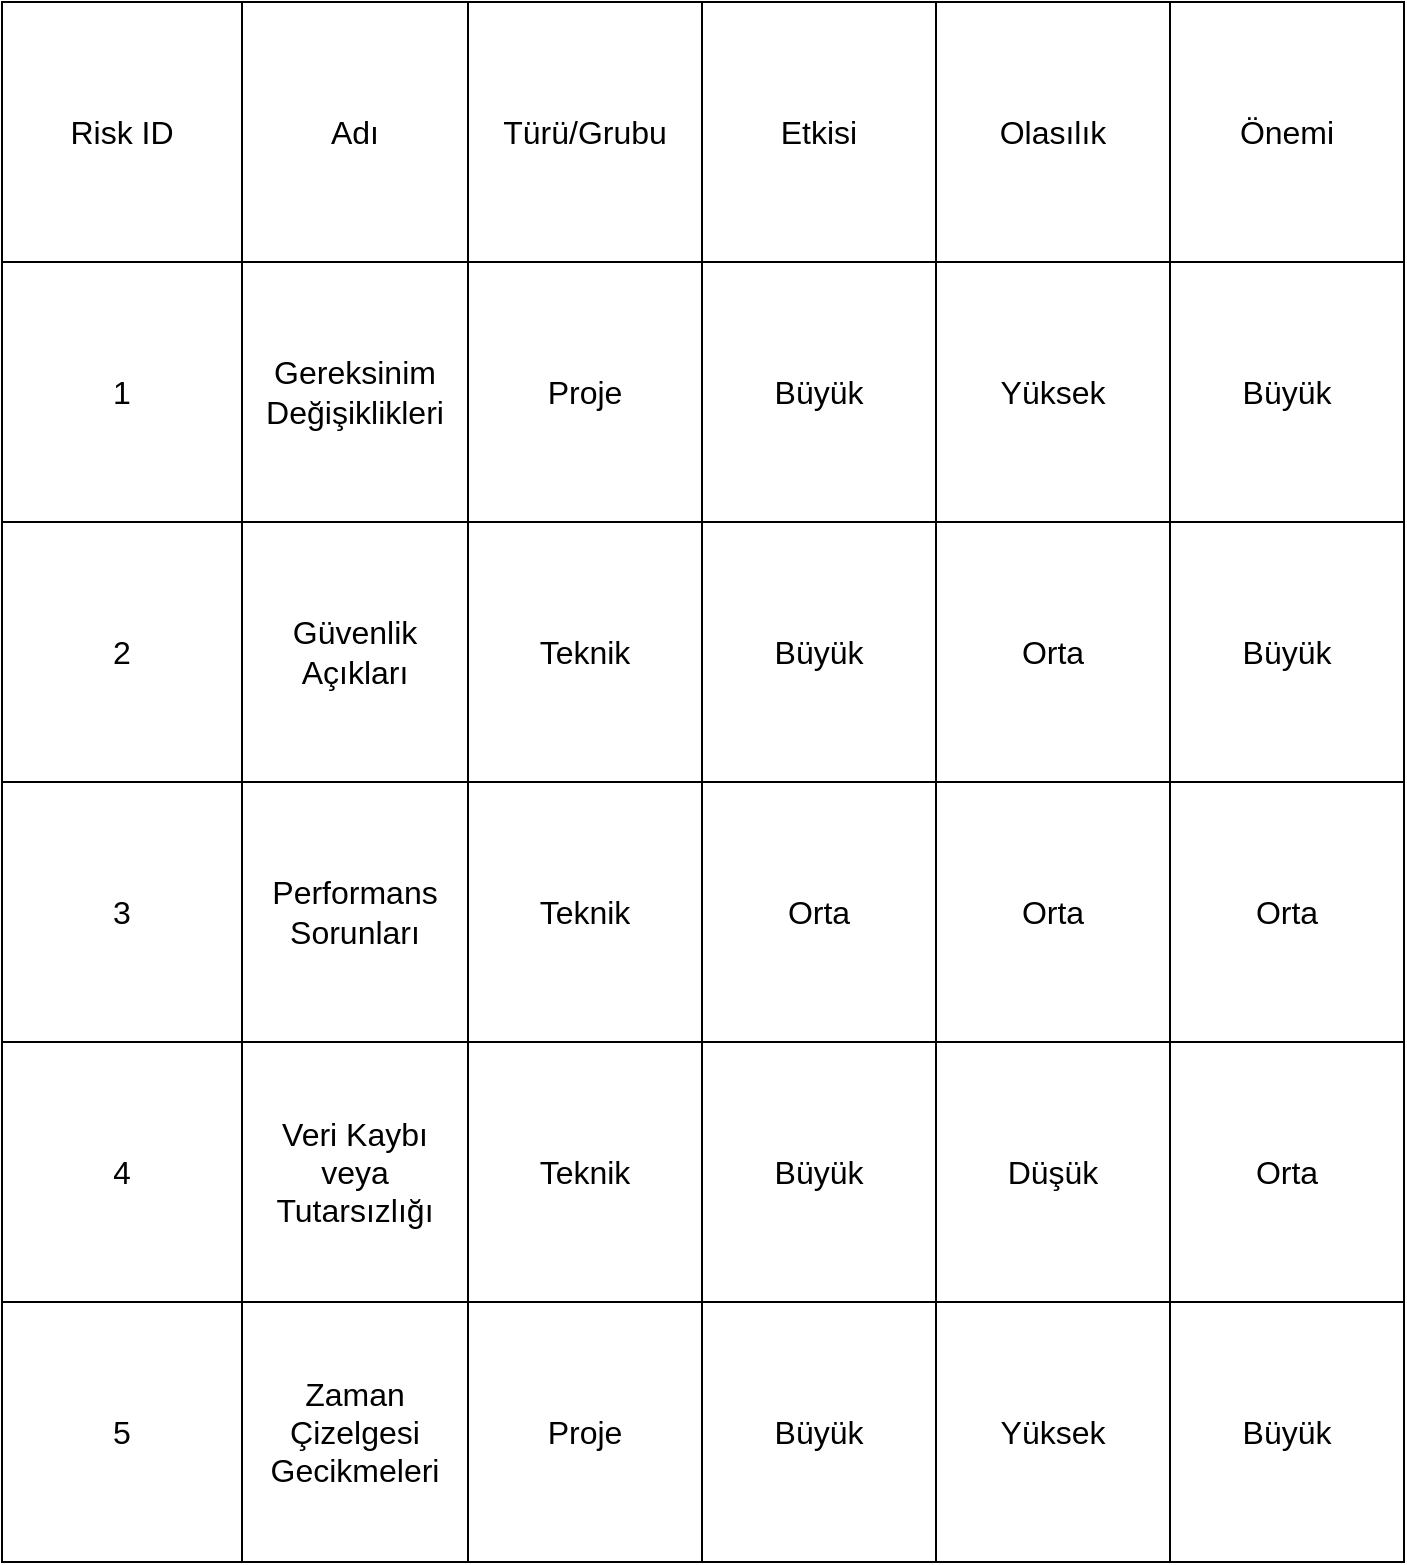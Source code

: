 <mxfile version="27.0.5">
  <diagram name="Page-1" id="QbJG8KMcHQeRiId4Mdfd">
    <mxGraphModel dx="1244" dy="699" grid="1" gridSize="10" guides="1" tooltips="1" connect="1" arrows="1" fold="1" page="1" pageScale="1" pageWidth="850" pageHeight="1100" math="0" shadow="0">
      <root>
        <mxCell id="0" />
        <mxCell id="1" parent="0" />
        <mxCell id="gtT5XJ50OUc2QHJN14Wy-1" value="" style="shape=table;startSize=0;container=1;collapsible=0;childLayout=tableLayout;fontSize=16;" parent="1" vertex="1">
          <mxGeometry x="30" y="80" width="701" height="780" as="geometry" />
        </mxCell>
        <mxCell id="gtT5XJ50OUc2QHJN14Wy-2" value="" style="shape=tableRow;horizontal=0;startSize=0;swimlaneHead=0;swimlaneBody=0;strokeColor=inherit;top=0;left=0;bottom=0;right=0;collapsible=0;dropTarget=0;fillColor=none;points=[[0,0.5],[1,0.5]];portConstraint=eastwest;fontSize=16;" parent="gtT5XJ50OUc2QHJN14Wy-1" vertex="1">
          <mxGeometry width="701" height="130" as="geometry" />
        </mxCell>
        <mxCell id="gtT5XJ50OUc2QHJN14Wy-3" value="Risk ID" style="shape=partialRectangle;html=1;whiteSpace=wrap;connectable=0;strokeColor=inherit;overflow=hidden;fillColor=none;top=0;left=0;bottom=0;right=0;pointerEvents=1;fontSize=16;" parent="gtT5XJ50OUc2QHJN14Wy-2" vertex="1">
          <mxGeometry width="120" height="130" as="geometry">
            <mxRectangle width="120" height="130" as="alternateBounds" />
          </mxGeometry>
        </mxCell>
        <mxCell id="gtT5XJ50OUc2QHJN14Wy-4" value="Adı" style="shape=partialRectangle;html=1;whiteSpace=wrap;connectable=0;strokeColor=inherit;overflow=hidden;fillColor=none;top=0;left=0;bottom=0;right=0;pointerEvents=1;fontSize=16;" parent="gtT5XJ50OUc2QHJN14Wy-2" vertex="1">
          <mxGeometry x="120" width="113" height="130" as="geometry">
            <mxRectangle width="113" height="130" as="alternateBounds" />
          </mxGeometry>
        </mxCell>
        <mxCell id="gtT5XJ50OUc2QHJN14Wy-5" value="Türü/Grubu" style="shape=partialRectangle;html=1;whiteSpace=wrap;connectable=0;strokeColor=inherit;overflow=hidden;fillColor=none;top=0;left=0;bottom=0;right=0;pointerEvents=1;fontSize=16;" parent="gtT5XJ50OUc2QHJN14Wy-2" vertex="1">
          <mxGeometry x="233" width="117" height="130" as="geometry">
            <mxRectangle width="117" height="130" as="alternateBounds" />
          </mxGeometry>
        </mxCell>
        <mxCell id="ctX4JNmvs37zXcbguZO9-1" value="Etkisi" style="shape=partialRectangle;html=1;whiteSpace=wrap;connectable=0;strokeColor=inherit;overflow=hidden;fillColor=none;top=0;left=0;bottom=0;right=0;pointerEvents=1;fontSize=16;" vertex="1" parent="gtT5XJ50OUc2QHJN14Wy-2">
          <mxGeometry x="350" width="117" height="130" as="geometry">
            <mxRectangle width="117" height="130" as="alternateBounds" />
          </mxGeometry>
        </mxCell>
        <mxCell id="ctX4JNmvs37zXcbguZO9-4" value="Olasılık" style="shape=partialRectangle;html=1;whiteSpace=wrap;connectable=0;strokeColor=inherit;overflow=hidden;fillColor=none;top=0;left=0;bottom=0;right=0;pointerEvents=1;fontSize=16;" vertex="1" parent="gtT5XJ50OUc2QHJN14Wy-2">
          <mxGeometry x="467" width="117" height="130" as="geometry">
            <mxRectangle width="117" height="130" as="alternateBounds" />
          </mxGeometry>
        </mxCell>
        <mxCell id="ctX4JNmvs37zXcbguZO9-7" value="Önemi" style="shape=partialRectangle;html=1;whiteSpace=wrap;connectable=0;strokeColor=inherit;overflow=hidden;fillColor=none;top=0;left=0;bottom=0;right=0;pointerEvents=1;fontSize=16;" vertex="1" parent="gtT5XJ50OUc2QHJN14Wy-2">
          <mxGeometry x="584" width="117" height="130" as="geometry">
            <mxRectangle width="117" height="130" as="alternateBounds" />
          </mxGeometry>
        </mxCell>
        <mxCell id="gtT5XJ50OUc2QHJN14Wy-6" value="" style="shape=tableRow;horizontal=0;startSize=0;swimlaneHead=0;swimlaneBody=0;strokeColor=inherit;top=0;left=0;bottom=0;right=0;collapsible=0;dropTarget=0;fillColor=none;points=[[0,0.5],[1,0.5]];portConstraint=eastwest;fontSize=16;" parent="gtT5XJ50OUc2QHJN14Wy-1" vertex="1">
          <mxGeometry y="130" width="701" height="130" as="geometry" />
        </mxCell>
        <mxCell id="gtT5XJ50OUc2QHJN14Wy-7" value="1" style="shape=partialRectangle;html=1;whiteSpace=wrap;connectable=0;strokeColor=inherit;overflow=hidden;fillColor=none;top=0;left=0;bottom=0;right=0;pointerEvents=1;fontSize=16;" parent="gtT5XJ50OUc2QHJN14Wy-6" vertex="1">
          <mxGeometry width="120" height="130" as="geometry">
            <mxRectangle width="120" height="130" as="alternateBounds" />
          </mxGeometry>
        </mxCell>
        <mxCell id="gtT5XJ50OUc2QHJN14Wy-8" value="Gereksinim Değişiklikleri" style="shape=partialRectangle;html=1;whiteSpace=wrap;connectable=0;strokeColor=inherit;overflow=hidden;fillColor=none;top=0;left=0;bottom=0;right=0;pointerEvents=1;fontSize=16;" parent="gtT5XJ50OUc2QHJN14Wy-6" vertex="1">
          <mxGeometry x="120" width="113" height="130" as="geometry">
            <mxRectangle width="113" height="130" as="alternateBounds" />
          </mxGeometry>
        </mxCell>
        <mxCell id="gtT5XJ50OUc2QHJN14Wy-9" value="Proje" style="shape=partialRectangle;html=1;whiteSpace=wrap;connectable=0;strokeColor=inherit;overflow=hidden;fillColor=none;top=0;left=0;bottom=0;right=0;pointerEvents=1;fontSize=16;" parent="gtT5XJ50OUc2QHJN14Wy-6" vertex="1">
          <mxGeometry x="233" width="117" height="130" as="geometry">
            <mxRectangle width="117" height="130" as="alternateBounds" />
          </mxGeometry>
        </mxCell>
        <mxCell id="ctX4JNmvs37zXcbguZO9-2" value="Büyük" style="shape=partialRectangle;html=1;whiteSpace=wrap;connectable=0;strokeColor=inherit;overflow=hidden;fillColor=none;top=0;left=0;bottom=0;right=0;pointerEvents=1;fontSize=16;" vertex="1" parent="gtT5XJ50OUc2QHJN14Wy-6">
          <mxGeometry x="350" width="117" height="130" as="geometry">
            <mxRectangle width="117" height="130" as="alternateBounds" />
          </mxGeometry>
        </mxCell>
        <mxCell id="ctX4JNmvs37zXcbguZO9-5" value="Yüksek" style="shape=partialRectangle;html=1;whiteSpace=wrap;connectable=0;strokeColor=inherit;overflow=hidden;fillColor=none;top=0;left=0;bottom=0;right=0;pointerEvents=1;fontSize=16;" vertex="1" parent="gtT5XJ50OUc2QHJN14Wy-6">
          <mxGeometry x="467" width="117" height="130" as="geometry">
            <mxRectangle width="117" height="130" as="alternateBounds" />
          </mxGeometry>
        </mxCell>
        <mxCell id="ctX4JNmvs37zXcbguZO9-8" value="Büyük" style="shape=partialRectangle;html=1;whiteSpace=wrap;connectable=0;strokeColor=inherit;overflow=hidden;fillColor=none;top=0;left=0;bottom=0;right=0;pointerEvents=1;fontSize=16;" vertex="1" parent="gtT5XJ50OUc2QHJN14Wy-6">
          <mxGeometry x="584" width="117" height="130" as="geometry">
            <mxRectangle width="117" height="130" as="alternateBounds" />
          </mxGeometry>
        </mxCell>
        <mxCell id="gtT5XJ50OUc2QHJN14Wy-10" value="" style="shape=tableRow;horizontal=0;startSize=0;swimlaneHead=0;swimlaneBody=0;strokeColor=inherit;top=0;left=0;bottom=0;right=0;collapsible=0;dropTarget=0;fillColor=none;points=[[0,0.5],[1,0.5]];portConstraint=eastwest;fontSize=16;" parent="gtT5XJ50OUc2QHJN14Wy-1" vertex="1">
          <mxGeometry y="260" width="701" height="130" as="geometry" />
        </mxCell>
        <mxCell id="gtT5XJ50OUc2QHJN14Wy-11" value="2" style="shape=partialRectangle;html=1;whiteSpace=wrap;connectable=0;strokeColor=inherit;overflow=hidden;fillColor=none;top=0;left=0;bottom=0;right=0;pointerEvents=1;fontSize=16;" parent="gtT5XJ50OUc2QHJN14Wy-10" vertex="1">
          <mxGeometry width="120" height="130" as="geometry">
            <mxRectangle width="120" height="130" as="alternateBounds" />
          </mxGeometry>
        </mxCell>
        <mxCell id="gtT5XJ50OUc2QHJN14Wy-12" value="Güvenlik Açıkları" style="shape=partialRectangle;html=1;whiteSpace=wrap;connectable=0;strokeColor=inherit;overflow=hidden;fillColor=none;top=0;left=0;bottom=0;right=0;pointerEvents=1;fontSize=16;" parent="gtT5XJ50OUc2QHJN14Wy-10" vertex="1">
          <mxGeometry x="120" width="113" height="130" as="geometry">
            <mxRectangle width="113" height="130" as="alternateBounds" />
          </mxGeometry>
        </mxCell>
        <mxCell id="gtT5XJ50OUc2QHJN14Wy-13" value="Teknik" style="shape=partialRectangle;html=1;whiteSpace=wrap;connectable=0;strokeColor=inherit;overflow=hidden;fillColor=none;top=0;left=0;bottom=0;right=0;pointerEvents=1;fontSize=16;" parent="gtT5XJ50OUc2QHJN14Wy-10" vertex="1">
          <mxGeometry x="233" width="117" height="130" as="geometry">
            <mxRectangle width="117" height="130" as="alternateBounds" />
          </mxGeometry>
        </mxCell>
        <mxCell id="ctX4JNmvs37zXcbguZO9-3" value="Büyük" style="shape=partialRectangle;html=1;whiteSpace=wrap;connectable=0;strokeColor=inherit;overflow=hidden;fillColor=none;top=0;left=0;bottom=0;right=0;pointerEvents=1;fontSize=16;" vertex="1" parent="gtT5XJ50OUc2QHJN14Wy-10">
          <mxGeometry x="350" width="117" height="130" as="geometry">
            <mxRectangle width="117" height="130" as="alternateBounds" />
          </mxGeometry>
        </mxCell>
        <mxCell id="ctX4JNmvs37zXcbguZO9-6" value="Orta" style="shape=partialRectangle;html=1;whiteSpace=wrap;connectable=0;strokeColor=inherit;overflow=hidden;fillColor=none;top=0;left=0;bottom=0;right=0;pointerEvents=1;fontSize=16;" vertex="1" parent="gtT5XJ50OUc2QHJN14Wy-10">
          <mxGeometry x="467" width="117" height="130" as="geometry">
            <mxRectangle width="117" height="130" as="alternateBounds" />
          </mxGeometry>
        </mxCell>
        <mxCell id="ctX4JNmvs37zXcbguZO9-9" value="Büyük" style="shape=partialRectangle;html=1;whiteSpace=wrap;connectable=0;strokeColor=inherit;overflow=hidden;fillColor=none;top=0;left=0;bottom=0;right=0;pointerEvents=1;fontSize=16;" vertex="1" parent="gtT5XJ50OUc2QHJN14Wy-10">
          <mxGeometry x="584" width="117" height="130" as="geometry">
            <mxRectangle width="117" height="130" as="alternateBounds" />
          </mxGeometry>
        </mxCell>
        <mxCell id="ctX4JNmvs37zXcbguZO9-10" style="shape=tableRow;horizontal=0;startSize=0;swimlaneHead=0;swimlaneBody=0;strokeColor=inherit;top=0;left=0;bottom=0;right=0;collapsible=0;dropTarget=0;fillColor=none;points=[[0,0.5],[1,0.5]];portConstraint=eastwest;fontSize=16;" vertex="1" parent="gtT5XJ50OUc2QHJN14Wy-1">
          <mxGeometry y="390" width="701" height="130" as="geometry" />
        </mxCell>
        <mxCell id="ctX4JNmvs37zXcbguZO9-11" value="3" style="shape=partialRectangle;html=1;whiteSpace=wrap;connectable=0;strokeColor=inherit;overflow=hidden;fillColor=none;top=0;left=0;bottom=0;right=0;pointerEvents=1;fontSize=16;" vertex="1" parent="ctX4JNmvs37zXcbguZO9-10">
          <mxGeometry width="120" height="130" as="geometry">
            <mxRectangle width="120" height="130" as="alternateBounds" />
          </mxGeometry>
        </mxCell>
        <mxCell id="ctX4JNmvs37zXcbguZO9-12" value="Performans Sorunları" style="shape=partialRectangle;html=1;whiteSpace=wrap;connectable=0;strokeColor=inherit;overflow=hidden;fillColor=none;top=0;left=0;bottom=0;right=0;pointerEvents=1;fontSize=16;" vertex="1" parent="ctX4JNmvs37zXcbguZO9-10">
          <mxGeometry x="120" width="113" height="130" as="geometry">
            <mxRectangle width="113" height="130" as="alternateBounds" />
          </mxGeometry>
        </mxCell>
        <mxCell id="ctX4JNmvs37zXcbguZO9-13" value="Teknik" style="shape=partialRectangle;html=1;whiteSpace=wrap;connectable=0;strokeColor=inherit;overflow=hidden;fillColor=none;top=0;left=0;bottom=0;right=0;pointerEvents=1;fontSize=16;" vertex="1" parent="ctX4JNmvs37zXcbguZO9-10">
          <mxGeometry x="233" width="117" height="130" as="geometry">
            <mxRectangle width="117" height="130" as="alternateBounds" />
          </mxGeometry>
        </mxCell>
        <mxCell id="ctX4JNmvs37zXcbguZO9-14" value="Orta" style="shape=partialRectangle;html=1;whiteSpace=wrap;connectable=0;strokeColor=inherit;overflow=hidden;fillColor=none;top=0;left=0;bottom=0;right=0;pointerEvents=1;fontSize=16;" vertex="1" parent="ctX4JNmvs37zXcbguZO9-10">
          <mxGeometry x="350" width="117" height="130" as="geometry">
            <mxRectangle width="117" height="130" as="alternateBounds" />
          </mxGeometry>
        </mxCell>
        <mxCell id="ctX4JNmvs37zXcbguZO9-15" value="Orta" style="shape=partialRectangle;html=1;whiteSpace=wrap;connectable=0;strokeColor=inherit;overflow=hidden;fillColor=none;top=0;left=0;bottom=0;right=0;pointerEvents=1;fontSize=16;" vertex="1" parent="ctX4JNmvs37zXcbguZO9-10">
          <mxGeometry x="467" width="117" height="130" as="geometry">
            <mxRectangle width="117" height="130" as="alternateBounds" />
          </mxGeometry>
        </mxCell>
        <mxCell id="ctX4JNmvs37zXcbguZO9-16" value="Orta" style="shape=partialRectangle;html=1;whiteSpace=wrap;connectable=0;strokeColor=inherit;overflow=hidden;fillColor=none;top=0;left=0;bottom=0;right=0;pointerEvents=1;fontSize=16;" vertex="1" parent="ctX4JNmvs37zXcbguZO9-10">
          <mxGeometry x="584" width="117" height="130" as="geometry">
            <mxRectangle width="117" height="130" as="alternateBounds" />
          </mxGeometry>
        </mxCell>
        <mxCell id="ctX4JNmvs37zXcbguZO9-17" style="shape=tableRow;horizontal=0;startSize=0;swimlaneHead=0;swimlaneBody=0;strokeColor=inherit;top=0;left=0;bottom=0;right=0;collapsible=0;dropTarget=0;fillColor=none;points=[[0,0.5],[1,0.5]];portConstraint=eastwest;fontSize=16;" vertex="1" parent="gtT5XJ50OUc2QHJN14Wy-1">
          <mxGeometry y="520" width="701" height="130" as="geometry" />
        </mxCell>
        <mxCell id="ctX4JNmvs37zXcbguZO9-18" value="4" style="shape=partialRectangle;html=1;whiteSpace=wrap;connectable=0;strokeColor=inherit;overflow=hidden;fillColor=none;top=0;left=0;bottom=0;right=0;pointerEvents=1;fontSize=16;" vertex="1" parent="ctX4JNmvs37zXcbguZO9-17">
          <mxGeometry width="120" height="130" as="geometry">
            <mxRectangle width="120" height="130" as="alternateBounds" />
          </mxGeometry>
        </mxCell>
        <mxCell id="ctX4JNmvs37zXcbguZO9-19" value="Veri Kaybı veya Tutarsızlığı" style="shape=partialRectangle;html=1;whiteSpace=wrap;connectable=0;strokeColor=inherit;overflow=hidden;fillColor=none;top=0;left=0;bottom=0;right=0;pointerEvents=1;fontSize=16;" vertex="1" parent="ctX4JNmvs37zXcbguZO9-17">
          <mxGeometry x="120" width="113" height="130" as="geometry">
            <mxRectangle width="113" height="130" as="alternateBounds" />
          </mxGeometry>
        </mxCell>
        <mxCell id="ctX4JNmvs37zXcbguZO9-20" value="Teknik" style="shape=partialRectangle;html=1;whiteSpace=wrap;connectable=0;strokeColor=inherit;overflow=hidden;fillColor=none;top=0;left=0;bottom=0;right=0;pointerEvents=1;fontSize=16;" vertex="1" parent="ctX4JNmvs37zXcbguZO9-17">
          <mxGeometry x="233" width="117" height="130" as="geometry">
            <mxRectangle width="117" height="130" as="alternateBounds" />
          </mxGeometry>
        </mxCell>
        <mxCell id="ctX4JNmvs37zXcbguZO9-21" value="Büyük" style="shape=partialRectangle;html=1;whiteSpace=wrap;connectable=0;strokeColor=inherit;overflow=hidden;fillColor=none;top=0;left=0;bottom=0;right=0;pointerEvents=1;fontSize=16;" vertex="1" parent="ctX4JNmvs37zXcbguZO9-17">
          <mxGeometry x="350" width="117" height="130" as="geometry">
            <mxRectangle width="117" height="130" as="alternateBounds" />
          </mxGeometry>
        </mxCell>
        <mxCell id="ctX4JNmvs37zXcbguZO9-22" value="Düşük" style="shape=partialRectangle;html=1;whiteSpace=wrap;connectable=0;strokeColor=inherit;overflow=hidden;fillColor=none;top=0;left=0;bottom=0;right=0;pointerEvents=1;fontSize=16;" vertex="1" parent="ctX4JNmvs37zXcbguZO9-17">
          <mxGeometry x="467" width="117" height="130" as="geometry">
            <mxRectangle width="117" height="130" as="alternateBounds" />
          </mxGeometry>
        </mxCell>
        <mxCell id="ctX4JNmvs37zXcbguZO9-23" value="Orta" style="shape=partialRectangle;html=1;whiteSpace=wrap;connectable=0;strokeColor=inherit;overflow=hidden;fillColor=none;top=0;left=0;bottom=0;right=0;pointerEvents=1;fontSize=16;" vertex="1" parent="ctX4JNmvs37zXcbguZO9-17">
          <mxGeometry x="584" width="117" height="130" as="geometry">
            <mxRectangle width="117" height="130" as="alternateBounds" />
          </mxGeometry>
        </mxCell>
        <mxCell id="ctX4JNmvs37zXcbguZO9-24" style="shape=tableRow;horizontal=0;startSize=0;swimlaneHead=0;swimlaneBody=0;strokeColor=inherit;top=0;left=0;bottom=0;right=0;collapsible=0;dropTarget=0;fillColor=none;points=[[0,0.5],[1,0.5]];portConstraint=eastwest;fontSize=16;" vertex="1" parent="gtT5XJ50OUc2QHJN14Wy-1">
          <mxGeometry y="650" width="701" height="130" as="geometry" />
        </mxCell>
        <mxCell id="ctX4JNmvs37zXcbguZO9-25" value="5" style="shape=partialRectangle;html=1;whiteSpace=wrap;connectable=0;strokeColor=inherit;overflow=hidden;fillColor=none;top=0;left=0;bottom=0;right=0;pointerEvents=1;fontSize=16;" vertex="1" parent="ctX4JNmvs37zXcbguZO9-24">
          <mxGeometry width="120" height="130" as="geometry">
            <mxRectangle width="120" height="130" as="alternateBounds" />
          </mxGeometry>
        </mxCell>
        <mxCell id="ctX4JNmvs37zXcbguZO9-26" value="Zaman Çizelgesi Gecikmeleri" style="shape=partialRectangle;html=1;whiteSpace=wrap;connectable=0;strokeColor=inherit;overflow=hidden;fillColor=none;top=0;left=0;bottom=0;right=0;pointerEvents=1;fontSize=16;" vertex="1" parent="ctX4JNmvs37zXcbguZO9-24">
          <mxGeometry x="120" width="113" height="130" as="geometry">
            <mxRectangle width="113" height="130" as="alternateBounds" />
          </mxGeometry>
        </mxCell>
        <mxCell id="ctX4JNmvs37zXcbguZO9-27" value="Proje" style="shape=partialRectangle;html=1;whiteSpace=wrap;connectable=0;strokeColor=inherit;overflow=hidden;fillColor=none;top=0;left=0;bottom=0;right=0;pointerEvents=1;fontSize=16;" vertex="1" parent="ctX4JNmvs37zXcbguZO9-24">
          <mxGeometry x="233" width="117" height="130" as="geometry">
            <mxRectangle width="117" height="130" as="alternateBounds" />
          </mxGeometry>
        </mxCell>
        <mxCell id="ctX4JNmvs37zXcbguZO9-28" value="Büyük" style="shape=partialRectangle;html=1;whiteSpace=wrap;connectable=0;strokeColor=inherit;overflow=hidden;fillColor=none;top=0;left=0;bottom=0;right=0;pointerEvents=1;fontSize=16;" vertex="1" parent="ctX4JNmvs37zXcbguZO9-24">
          <mxGeometry x="350" width="117" height="130" as="geometry">
            <mxRectangle width="117" height="130" as="alternateBounds" />
          </mxGeometry>
        </mxCell>
        <mxCell id="ctX4JNmvs37zXcbguZO9-29" value="Yüksek" style="shape=partialRectangle;html=1;whiteSpace=wrap;connectable=0;strokeColor=inherit;overflow=hidden;fillColor=none;top=0;left=0;bottom=0;right=0;pointerEvents=1;fontSize=16;" vertex="1" parent="ctX4JNmvs37zXcbguZO9-24">
          <mxGeometry x="467" width="117" height="130" as="geometry">
            <mxRectangle width="117" height="130" as="alternateBounds" />
          </mxGeometry>
        </mxCell>
        <mxCell id="ctX4JNmvs37zXcbguZO9-30" value="Büyük" style="shape=partialRectangle;html=1;whiteSpace=wrap;connectable=0;strokeColor=inherit;overflow=hidden;fillColor=none;top=0;left=0;bottom=0;right=0;pointerEvents=1;fontSize=16;" vertex="1" parent="ctX4JNmvs37zXcbguZO9-24">
          <mxGeometry x="584" width="117" height="130" as="geometry">
            <mxRectangle width="117" height="130" as="alternateBounds" />
          </mxGeometry>
        </mxCell>
      </root>
    </mxGraphModel>
  </diagram>
</mxfile>
